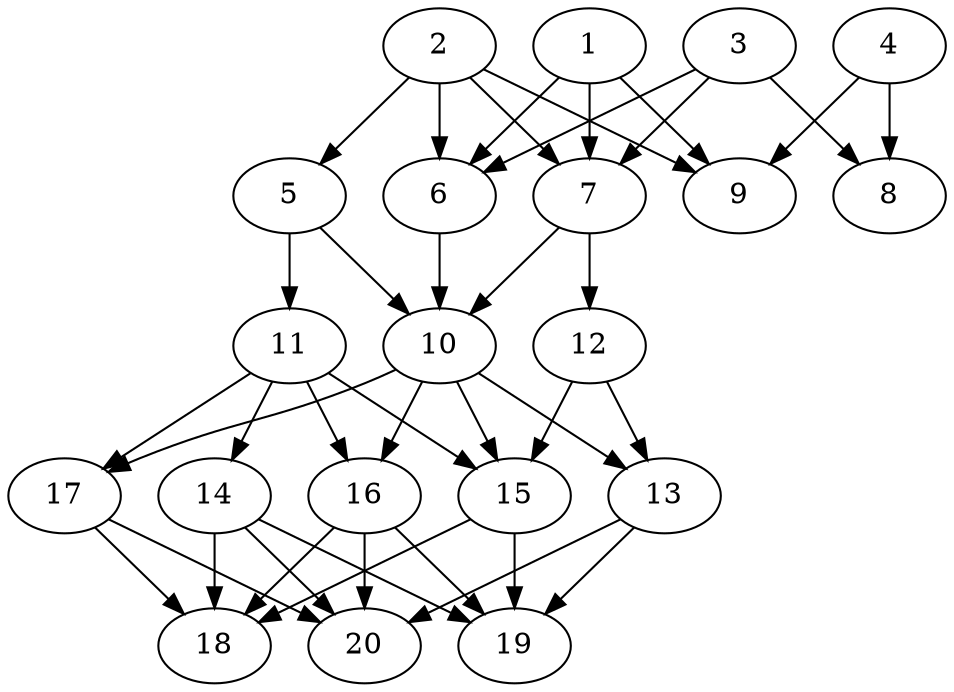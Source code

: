 // DAG automatically generated by daggen at Tue Jul 23 14:31:37 2019
// ./daggen --dot -n 20 --ccr 0.4 --fat 0.5 --regular 0.5 --density 0.8 --mindata 5242880 --maxdata 52428800 
digraph G {
  1 [size="79303680", alpha="0.15", expect_size="31721472"] 
  1 -> 6 [size ="31721472"]
  1 -> 7 [size ="31721472"]
  1 -> 9 [size ="31721472"]
  2 [size="48366080", alpha="0.14", expect_size="19346432"] 
  2 -> 5 [size ="19346432"]
  2 -> 6 [size ="19346432"]
  2 -> 7 [size ="19346432"]
  2 -> 9 [size ="19346432"]
  3 [size="92510720", alpha="0.07", expect_size="37004288"] 
  3 -> 6 [size ="37004288"]
  3 -> 7 [size ="37004288"]
  3 -> 8 [size ="37004288"]
  4 [size="30085120", alpha="0.03", expect_size="12034048"] 
  4 -> 8 [size ="12034048"]
  4 -> 9 [size ="12034048"]
  5 [size="54064640", alpha="0.11", expect_size="21625856"] 
  5 -> 10 [size ="21625856"]
  5 -> 11 [size ="21625856"]
  6 [size="18611200", alpha="0.15", expect_size="7444480"] 
  6 -> 10 [size ="7444480"]
  7 [size="60293120", alpha="0.19", expect_size="24117248"] 
  7 -> 10 [size ="24117248"]
  7 -> 12 [size ="24117248"]
  8 [size="127014400", alpha="0.09", expect_size="50805760"] 
  9 [size="128161280", alpha="0.03", expect_size="51264512"] 
  10 [size="99159040", alpha="0.00", expect_size="39663616"] 
  10 -> 13 [size ="39663616"]
  10 -> 15 [size ="39663616"]
  10 -> 16 [size ="39663616"]
  10 -> 17 [size ="39663616"]
  11 [size="53788160", alpha="0.05", expect_size="21515264"] 
  11 -> 14 [size ="21515264"]
  11 -> 15 [size ="21515264"]
  11 -> 16 [size ="21515264"]
  11 -> 17 [size ="21515264"]
  12 [size="26086400", alpha="0.12", expect_size="10434560"] 
  12 -> 13 [size ="10434560"]
  12 -> 15 [size ="10434560"]
  13 [size="108234240", alpha="0.07", expect_size="43293696"] 
  13 -> 19 [size ="43293696"]
  13 -> 20 [size ="43293696"]
  14 [size="31859200", alpha="0.15", expect_size="12743680"] 
  14 -> 18 [size ="12743680"]
  14 -> 19 [size ="12743680"]
  14 -> 20 [size ="12743680"]
  15 [size="47088640", alpha="0.01", expect_size="18835456"] 
  15 -> 18 [size ="18835456"]
  15 -> 19 [size ="18835456"]
  16 [size="111966720", alpha="0.02", expect_size="44786688"] 
  16 -> 18 [size ="44786688"]
  16 -> 19 [size ="44786688"]
  16 -> 20 [size ="44786688"]
  17 [size="84738560", alpha="0.02", expect_size="33895424"] 
  17 -> 18 [size ="33895424"]
  17 -> 20 [size ="33895424"]
  18 [size="76195840", alpha="0.07", expect_size="30478336"] 
  19 [size="13614080", alpha="0.18", expect_size="5445632"] 
  20 [size="33879040", alpha="0.14", expect_size="13551616"] 
}

